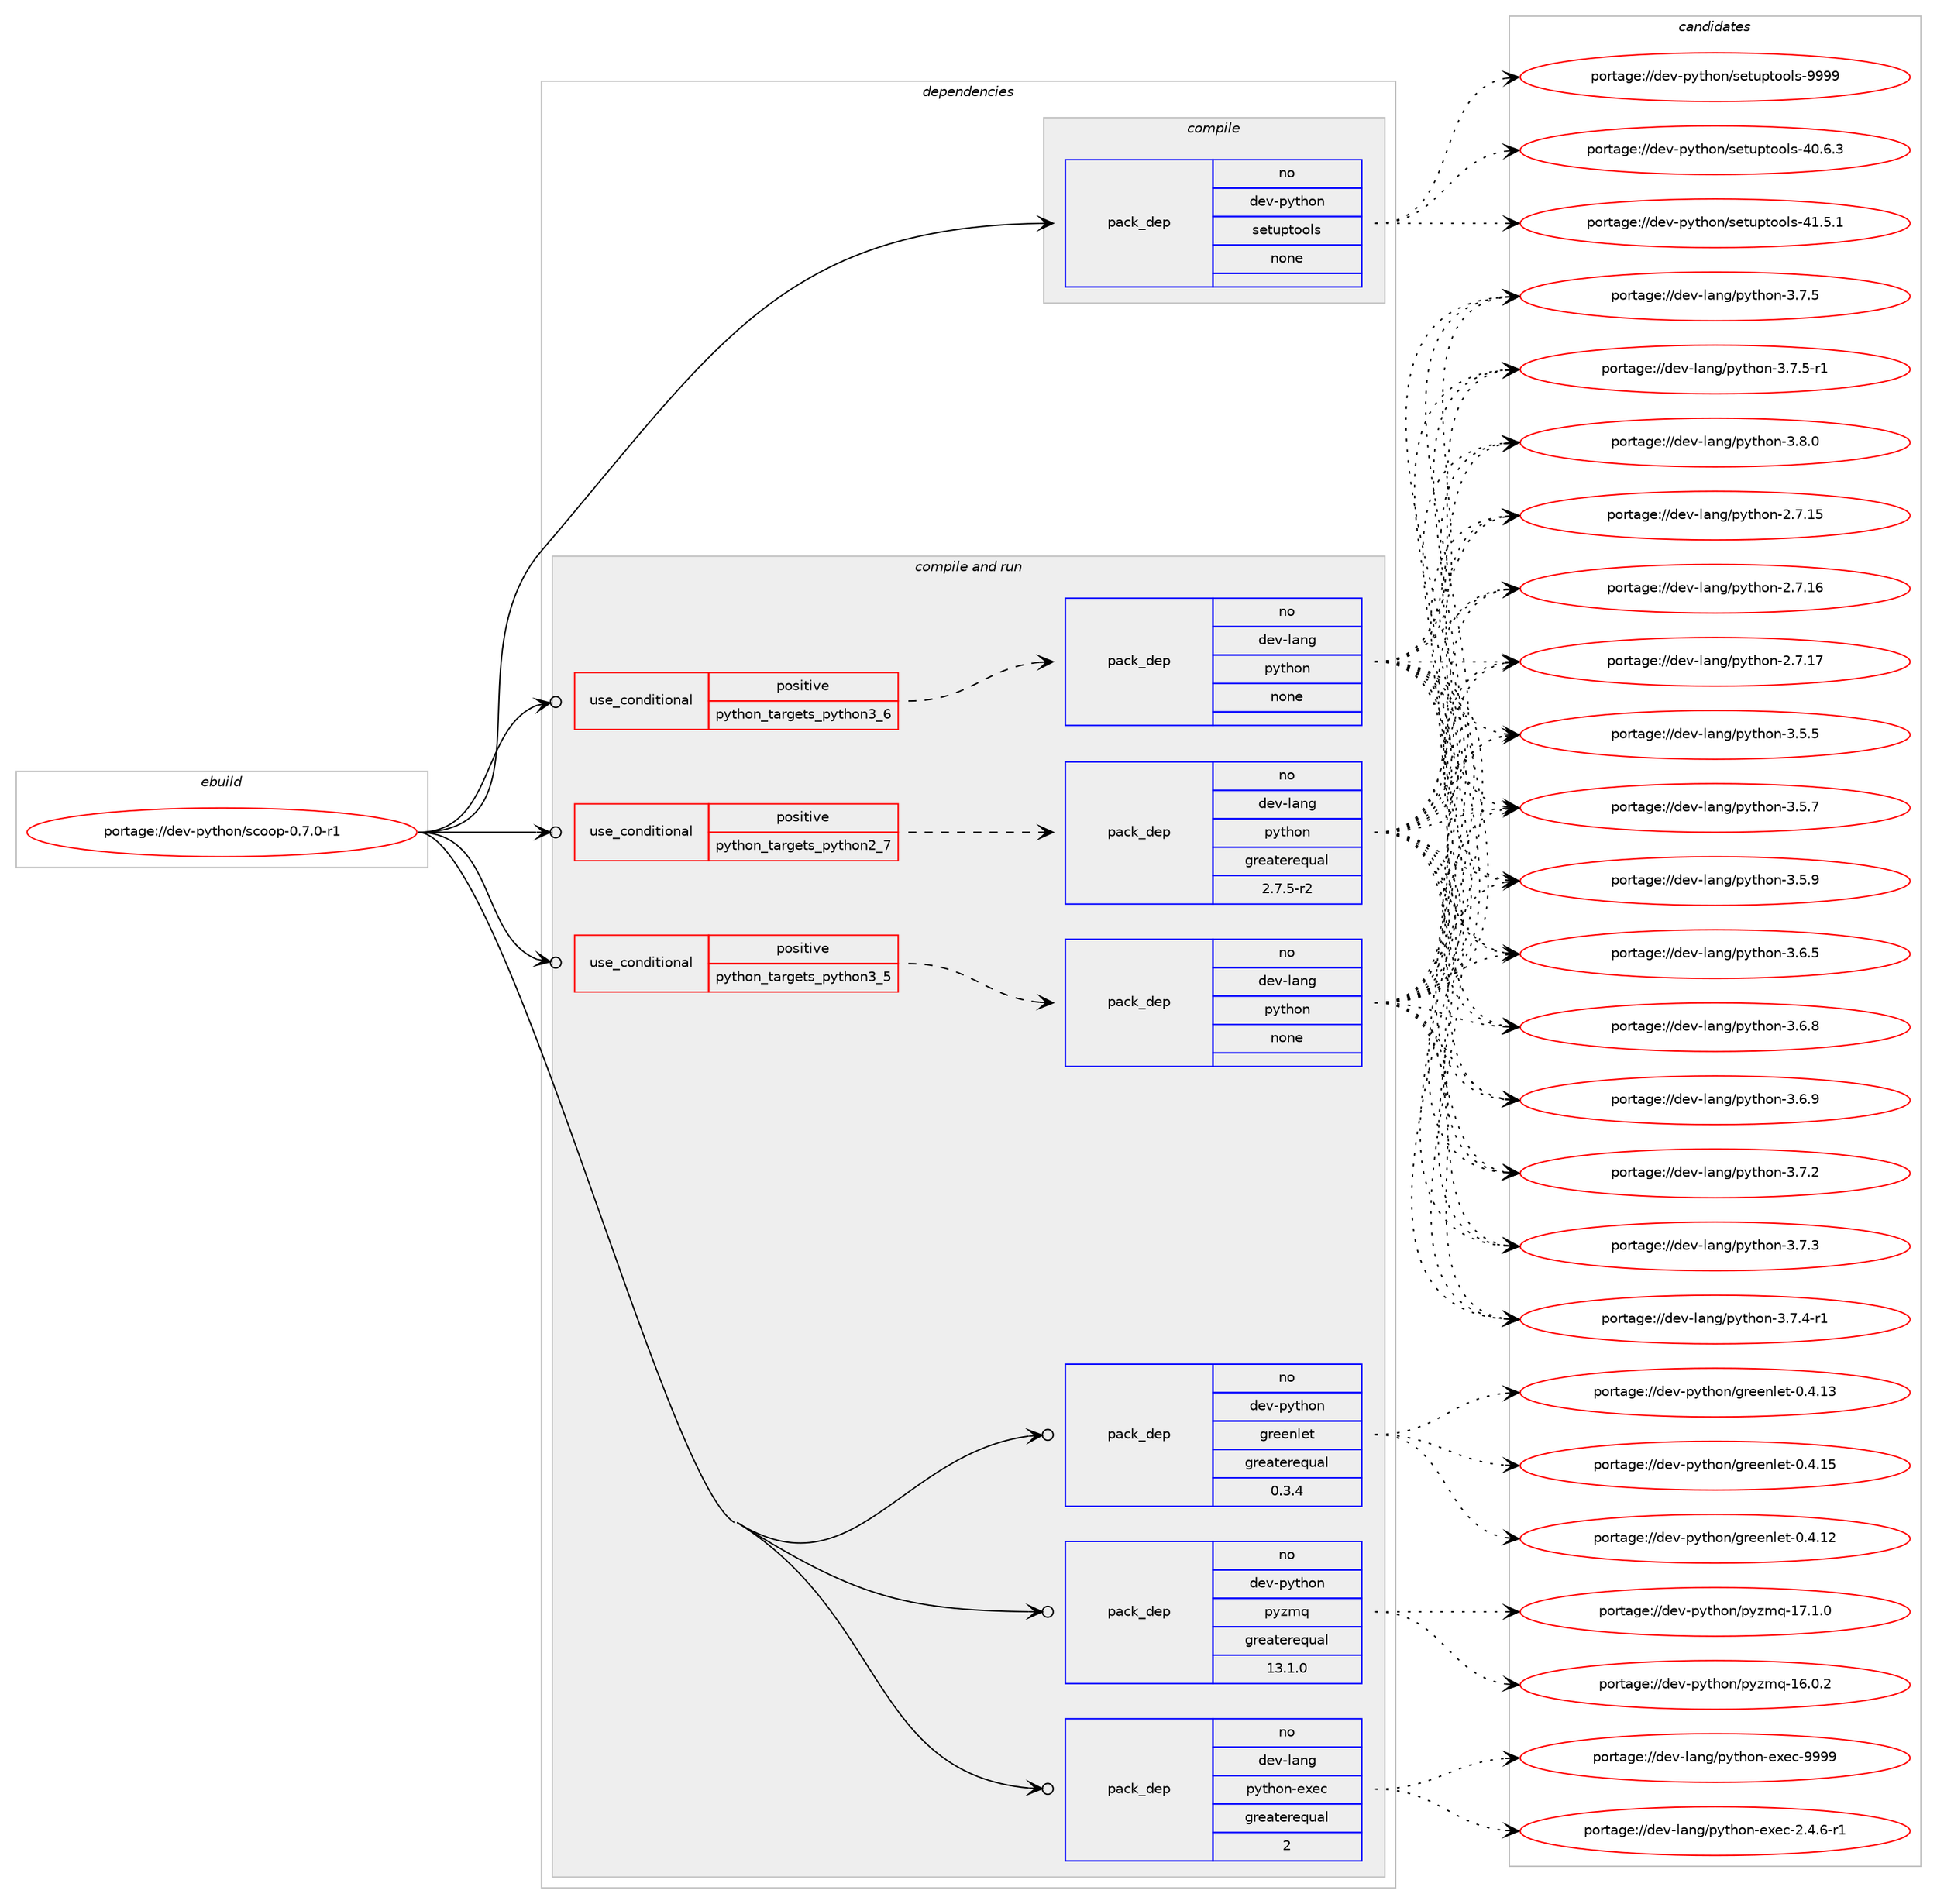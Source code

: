 digraph prolog {

# *************
# Graph options
# *************

newrank=true;
concentrate=true;
compound=true;
graph [rankdir=LR,fontname=Helvetica,fontsize=10,ranksep=1.5];#, ranksep=2.5, nodesep=0.2];
edge  [arrowhead=vee];
node  [fontname=Helvetica,fontsize=10];

# **********
# The ebuild
# **********

subgraph cluster_leftcol {
color=gray;
rank=same;
label=<<i>ebuild</i>>;
id [label="portage://dev-python/scoop-0.7.0-r1", color=red, width=4, href="../dev-python/scoop-0.7.0-r1.svg"];
}

# ****************
# The dependencies
# ****************

subgraph cluster_midcol {
color=gray;
label=<<i>dependencies</i>>;
subgraph cluster_compile {
fillcolor="#eeeeee";
style=filled;
label=<<i>compile</i>>;
subgraph pack129720 {
dependency171497 [label=<<TABLE BORDER="0" CELLBORDER="1" CELLSPACING="0" CELLPADDING="4" WIDTH="220"><TR><TD ROWSPAN="6" CELLPADDING="30">pack_dep</TD></TR><TR><TD WIDTH="110">no</TD></TR><TR><TD>dev-python</TD></TR><TR><TD>setuptools</TD></TR><TR><TD>none</TD></TR><TR><TD></TD></TR></TABLE>>, shape=none, color=blue];
}
id:e -> dependency171497:w [weight=20,style="solid",arrowhead="vee"];
}
subgraph cluster_compileandrun {
fillcolor="#eeeeee";
style=filled;
label=<<i>compile and run</i>>;
subgraph cond38374 {
dependency171498 [label=<<TABLE BORDER="0" CELLBORDER="1" CELLSPACING="0" CELLPADDING="4"><TR><TD ROWSPAN="3" CELLPADDING="10">use_conditional</TD></TR><TR><TD>positive</TD></TR><TR><TD>python_targets_python2_7</TD></TR></TABLE>>, shape=none, color=red];
subgraph pack129721 {
dependency171499 [label=<<TABLE BORDER="0" CELLBORDER="1" CELLSPACING="0" CELLPADDING="4" WIDTH="220"><TR><TD ROWSPAN="6" CELLPADDING="30">pack_dep</TD></TR><TR><TD WIDTH="110">no</TD></TR><TR><TD>dev-lang</TD></TR><TR><TD>python</TD></TR><TR><TD>greaterequal</TD></TR><TR><TD>2.7.5-r2</TD></TR></TABLE>>, shape=none, color=blue];
}
dependency171498:e -> dependency171499:w [weight=20,style="dashed",arrowhead="vee"];
}
id:e -> dependency171498:w [weight=20,style="solid",arrowhead="odotvee"];
subgraph cond38375 {
dependency171500 [label=<<TABLE BORDER="0" CELLBORDER="1" CELLSPACING="0" CELLPADDING="4"><TR><TD ROWSPAN="3" CELLPADDING="10">use_conditional</TD></TR><TR><TD>positive</TD></TR><TR><TD>python_targets_python3_5</TD></TR></TABLE>>, shape=none, color=red];
subgraph pack129722 {
dependency171501 [label=<<TABLE BORDER="0" CELLBORDER="1" CELLSPACING="0" CELLPADDING="4" WIDTH="220"><TR><TD ROWSPAN="6" CELLPADDING="30">pack_dep</TD></TR><TR><TD WIDTH="110">no</TD></TR><TR><TD>dev-lang</TD></TR><TR><TD>python</TD></TR><TR><TD>none</TD></TR><TR><TD></TD></TR></TABLE>>, shape=none, color=blue];
}
dependency171500:e -> dependency171501:w [weight=20,style="dashed",arrowhead="vee"];
}
id:e -> dependency171500:w [weight=20,style="solid",arrowhead="odotvee"];
subgraph cond38376 {
dependency171502 [label=<<TABLE BORDER="0" CELLBORDER="1" CELLSPACING="0" CELLPADDING="4"><TR><TD ROWSPAN="3" CELLPADDING="10">use_conditional</TD></TR><TR><TD>positive</TD></TR><TR><TD>python_targets_python3_6</TD></TR></TABLE>>, shape=none, color=red];
subgraph pack129723 {
dependency171503 [label=<<TABLE BORDER="0" CELLBORDER="1" CELLSPACING="0" CELLPADDING="4" WIDTH="220"><TR><TD ROWSPAN="6" CELLPADDING="30">pack_dep</TD></TR><TR><TD WIDTH="110">no</TD></TR><TR><TD>dev-lang</TD></TR><TR><TD>python</TD></TR><TR><TD>none</TD></TR><TR><TD></TD></TR></TABLE>>, shape=none, color=blue];
}
dependency171502:e -> dependency171503:w [weight=20,style="dashed",arrowhead="vee"];
}
id:e -> dependency171502:w [weight=20,style="solid",arrowhead="odotvee"];
subgraph pack129724 {
dependency171504 [label=<<TABLE BORDER="0" CELLBORDER="1" CELLSPACING="0" CELLPADDING="4" WIDTH="220"><TR><TD ROWSPAN="6" CELLPADDING="30">pack_dep</TD></TR><TR><TD WIDTH="110">no</TD></TR><TR><TD>dev-lang</TD></TR><TR><TD>python-exec</TD></TR><TR><TD>greaterequal</TD></TR><TR><TD>2</TD></TR></TABLE>>, shape=none, color=blue];
}
id:e -> dependency171504:w [weight=20,style="solid",arrowhead="odotvee"];
subgraph pack129725 {
dependency171505 [label=<<TABLE BORDER="0" CELLBORDER="1" CELLSPACING="0" CELLPADDING="4" WIDTH="220"><TR><TD ROWSPAN="6" CELLPADDING="30">pack_dep</TD></TR><TR><TD WIDTH="110">no</TD></TR><TR><TD>dev-python</TD></TR><TR><TD>greenlet</TD></TR><TR><TD>greaterequal</TD></TR><TR><TD>0.3.4</TD></TR></TABLE>>, shape=none, color=blue];
}
id:e -> dependency171505:w [weight=20,style="solid",arrowhead="odotvee"];
subgraph pack129726 {
dependency171506 [label=<<TABLE BORDER="0" CELLBORDER="1" CELLSPACING="0" CELLPADDING="4" WIDTH="220"><TR><TD ROWSPAN="6" CELLPADDING="30">pack_dep</TD></TR><TR><TD WIDTH="110">no</TD></TR><TR><TD>dev-python</TD></TR><TR><TD>pyzmq</TD></TR><TR><TD>greaterequal</TD></TR><TR><TD>13.1.0</TD></TR></TABLE>>, shape=none, color=blue];
}
id:e -> dependency171506:w [weight=20,style="solid",arrowhead="odotvee"];
}
subgraph cluster_run {
fillcolor="#eeeeee";
style=filled;
label=<<i>run</i>>;
}
}

# **************
# The candidates
# **************

subgraph cluster_choices {
rank=same;
color=gray;
label=<<i>candidates</i>>;

subgraph choice129720 {
color=black;
nodesep=1;
choiceportage100101118451121211161041111104711510111611711211611111110811545524846544651 [label="portage://dev-python/setuptools-40.6.3", color=red, width=4,href="../dev-python/setuptools-40.6.3.svg"];
choiceportage100101118451121211161041111104711510111611711211611111110811545524946534649 [label="portage://dev-python/setuptools-41.5.1", color=red, width=4,href="../dev-python/setuptools-41.5.1.svg"];
choiceportage10010111845112121116104111110471151011161171121161111111081154557575757 [label="portage://dev-python/setuptools-9999", color=red, width=4,href="../dev-python/setuptools-9999.svg"];
dependency171497:e -> choiceportage100101118451121211161041111104711510111611711211611111110811545524846544651:w [style=dotted,weight="100"];
dependency171497:e -> choiceportage100101118451121211161041111104711510111611711211611111110811545524946534649:w [style=dotted,weight="100"];
dependency171497:e -> choiceportage10010111845112121116104111110471151011161171121161111111081154557575757:w [style=dotted,weight="100"];
}
subgraph choice129721 {
color=black;
nodesep=1;
choiceportage10010111845108971101034711212111610411111045504655464953 [label="portage://dev-lang/python-2.7.15", color=red, width=4,href="../dev-lang/python-2.7.15.svg"];
choiceportage10010111845108971101034711212111610411111045504655464954 [label="portage://dev-lang/python-2.7.16", color=red, width=4,href="../dev-lang/python-2.7.16.svg"];
choiceportage10010111845108971101034711212111610411111045504655464955 [label="portage://dev-lang/python-2.7.17", color=red, width=4,href="../dev-lang/python-2.7.17.svg"];
choiceportage100101118451089711010347112121116104111110455146534653 [label="portage://dev-lang/python-3.5.5", color=red, width=4,href="../dev-lang/python-3.5.5.svg"];
choiceportage100101118451089711010347112121116104111110455146534655 [label="portage://dev-lang/python-3.5.7", color=red, width=4,href="../dev-lang/python-3.5.7.svg"];
choiceportage100101118451089711010347112121116104111110455146534657 [label="portage://dev-lang/python-3.5.9", color=red, width=4,href="../dev-lang/python-3.5.9.svg"];
choiceportage100101118451089711010347112121116104111110455146544653 [label="portage://dev-lang/python-3.6.5", color=red, width=4,href="../dev-lang/python-3.6.5.svg"];
choiceportage100101118451089711010347112121116104111110455146544656 [label="portage://dev-lang/python-3.6.8", color=red, width=4,href="../dev-lang/python-3.6.8.svg"];
choiceportage100101118451089711010347112121116104111110455146544657 [label="portage://dev-lang/python-3.6.9", color=red, width=4,href="../dev-lang/python-3.6.9.svg"];
choiceportage100101118451089711010347112121116104111110455146554650 [label="portage://dev-lang/python-3.7.2", color=red, width=4,href="../dev-lang/python-3.7.2.svg"];
choiceportage100101118451089711010347112121116104111110455146554651 [label="portage://dev-lang/python-3.7.3", color=red, width=4,href="../dev-lang/python-3.7.3.svg"];
choiceportage1001011184510897110103471121211161041111104551465546524511449 [label="portage://dev-lang/python-3.7.4-r1", color=red, width=4,href="../dev-lang/python-3.7.4-r1.svg"];
choiceportage100101118451089711010347112121116104111110455146554653 [label="portage://dev-lang/python-3.7.5", color=red, width=4,href="../dev-lang/python-3.7.5.svg"];
choiceportage1001011184510897110103471121211161041111104551465546534511449 [label="portage://dev-lang/python-3.7.5-r1", color=red, width=4,href="../dev-lang/python-3.7.5-r1.svg"];
choiceportage100101118451089711010347112121116104111110455146564648 [label="portage://dev-lang/python-3.8.0", color=red, width=4,href="../dev-lang/python-3.8.0.svg"];
dependency171499:e -> choiceportage10010111845108971101034711212111610411111045504655464953:w [style=dotted,weight="100"];
dependency171499:e -> choiceportage10010111845108971101034711212111610411111045504655464954:w [style=dotted,weight="100"];
dependency171499:e -> choiceportage10010111845108971101034711212111610411111045504655464955:w [style=dotted,weight="100"];
dependency171499:e -> choiceportage100101118451089711010347112121116104111110455146534653:w [style=dotted,weight="100"];
dependency171499:e -> choiceportage100101118451089711010347112121116104111110455146534655:w [style=dotted,weight="100"];
dependency171499:e -> choiceportage100101118451089711010347112121116104111110455146534657:w [style=dotted,weight="100"];
dependency171499:e -> choiceportage100101118451089711010347112121116104111110455146544653:w [style=dotted,weight="100"];
dependency171499:e -> choiceportage100101118451089711010347112121116104111110455146544656:w [style=dotted,weight="100"];
dependency171499:e -> choiceportage100101118451089711010347112121116104111110455146544657:w [style=dotted,weight="100"];
dependency171499:e -> choiceportage100101118451089711010347112121116104111110455146554650:w [style=dotted,weight="100"];
dependency171499:e -> choiceportage100101118451089711010347112121116104111110455146554651:w [style=dotted,weight="100"];
dependency171499:e -> choiceportage1001011184510897110103471121211161041111104551465546524511449:w [style=dotted,weight="100"];
dependency171499:e -> choiceportage100101118451089711010347112121116104111110455146554653:w [style=dotted,weight="100"];
dependency171499:e -> choiceportage1001011184510897110103471121211161041111104551465546534511449:w [style=dotted,weight="100"];
dependency171499:e -> choiceportage100101118451089711010347112121116104111110455146564648:w [style=dotted,weight="100"];
}
subgraph choice129722 {
color=black;
nodesep=1;
choiceportage10010111845108971101034711212111610411111045504655464953 [label="portage://dev-lang/python-2.7.15", color=red, width=4,href="../dev-lang/python-2.7.15.svg"];
choiceportage10010111845108971101034711212111610411111045504655464954 [label="portage://dev-lang/python-2.7.16", color=red, width=4,href="../dev-lang/python-2.7.16.svg"];
choiceportage10010111845108971101034711212111610411111045504655464955 [label="portage://dev-lang/python-2.7.17", color=red, width=4,href="../dev-lang/python-2.7.17.svg"];
choiceportage100101118451089711010347112121116104111110455146534653 [label="portage://dev-lang/python-3.5.5", color=red, width=4,href="../dev-lang/python-3.5.5.svg"];
choiceportage100101118451089711010347112121116104111110455146534655 [label="portage://dev-lang/python-3.5.7", color=red, width=4,href="../dev-lang/python-3.5.7.svg"];
choiceportage100101118451089711010347112121116104111110455146534657 [label="portage://dev-lang/python-3.5.9", color=red, width=4,href="../dev-lang/python-3.5.9.svg"];
choiceportage100101118451089711010347112121116104111110455146544653 [label="portage://dev-lang/python-3.6.5", color=red, width=4,href="../dev-lang/python-3.6.5.svg"];
choiceportage100101118451089711010347112121116104111110455146544656 [label="portage://dev-lang/python-3.6.8", color=red, width=4,href="../dev-lang/python-3.6.8.svg"];
choiceportage100101118451089711010347112121116104111110455146544657 [label="portage://dev-lang/python-3.6.9", color=red, width=4,href="../dev-lang/python-3.6.9.svg"];
choiceportage100101118451089711010347112121116104111110455146554650 [label="portage://dev-lang/python-3.7.2", color=red, width=4,href="../dev-lang/python-3.7.2.svg"];
choiceportage100101118451089711010347112121116104111110455146554651 [label="portage://dev-lang/python-3.7.3", color=red, width=4,href="../dev-lang/python-3.7.3.svg"];
choiceportage1001011184510897110103471121211161041111104551465546524511449 [label="portage://dev-lang/python-3.7.4-r1", color=red, width=4,href="../dev-lang/python-3.7.4-r1.svg"];
choiceportage100101118451089711010347112121116104111110455146554653 [label="portage://dev-lang/python-3.7.5", color=red, width=4,href="../dev-lang/python-3.7.5.svg"];
choiceportage1001011184510897110103471121211161041111104551465546534511449 [label="portage://dev-lang/python-3.7.5-r1", color=red, width=4,href="../dev-lang/python-3.7.5-r1.svg"];
choiceportage100101118451089711010347112121116104111110455146564648 [label="portage://dev-lang/python-3.8.0", color=red, width=4,href="../dev-lang/python-3.8.0.svg"];
dependency171501:e -> choiceportage10010111845108971101034711212111610411111045504655464953:w [style=dotted,weight="100"];
dependency171501:e -> choiceportage10010111845108971101034711212111610411111045504655464954:w [style=dotted,weight="100"];
dependency171501:e -> choiceportage10010111845108971101034711212111610411111045504655464955:w [style=dotted,weight="100"];
dependency171501:e -> choiceportage100101118451089711010347112121116104111110455146534653:w [style=dotted,weight="100"];
dependency171501:e -> choiceportage100101118451089711010347112121116104111110455146534655:w [style=dotted,weight="100"];
dependency171501:e -> choiceportage100101118451089711010347112121116104111110455146534657:w [style=dotted,weight="100"];
dependency171501:e -> choiceportage100101118451089711010347112121116104111110455146544653:w [style=dotted,weight="100"];
dependency171501:e -> choiceportage100101118451089711010347112121116104111110455146544656:w [style=dotted,weight="100"];
dependency171501:e -> choiceportage100101118451089711010347112121116104111110455146544657:w [style=dotted,weight="100"];
dependency171501:e -> choiceportage100101118451089711010347112121116104111110455146554650:w [style=dotted,weight="100"];
dependency171501:e -> choiceportage100101118451089711010347112121116104111110455146554651:w [style=dotted,weight="100"];
dependency171501:e -> choiceportage1001011184510897110103471121211161041111104551465546524511449:w [style=dotted,weight="100"];
dependency171501:e -> choiceportage100101118451089711010347112121116104111110455146554653:w [style=dotted,weight="100"];
dependency171501:e -> choiceportage1001011184510897110103471121211161041111104551465546534511449:w [style=dotted,weight="100"];
dependency171501:e -> choiceportage100101118451089711010347112121116104111110455146564648:w [style=dotted,weight="100"];
}
subgraph choice129723 {
color=black;
nodesep=1;
choiceportage10010111845108971101034711212111610411111045504655464953 [label="portage://dev-lang/python-2.7.15", color=red, width=4,href="../dev-lang/python-2.7.15.svg"];
choiceportage10010111845108971101034711212111610411111045504655464954 [label="portage://dev-lang/python-2.7.16", color=red, width=4,href="../dev-lang/python-2.7.16.svg"];
choiceportage10010111845108971101034711212111610411111045504655464955 [label="portage://dev-lang/python-2.7.17", color=red, width=4,href="../dev-lang/python-2.7.17.svg"];
choiceportage100101118451089711010347112121116104111110455146534653 [label="portage://dev-lang/python-3.5.5", color=red, width=4,href="../dev-lang/python-3.5.5.svg"];
choiceportage100101118451089711010347112121116104111110455146534655 [label="portage://dev-lang/python-3.5.7", color=red, width=4,href="../dev-lang/python-3.5.7.svg"];
choiceportage100101118451089711010347112121116104111110455146534657 [label="portage://dev-lang/python-3.5.9", color=red, width=4,href="../dev-lang/python-3.5.9.svg"];
choiceportage100101118451089711010347112121116104111110455146544653 [label="portage://dev-lang/python-3.6.5", color=red, width=4,href="../dev-lang/python-3.6.5.svg"];
choiceportage100101118451089711010347112121116104111110455146544656 [label="portage://dev-lang/python-3.6.8", color=red, width=4,href="../dev-lang/python-3.6.8.svg"];
choiceportage100101118451089711010347112121116104111110455146544657 [label="portage://dev-lang/python-3.6.9", color=red, width=4,href="../dev-lang/python-3.6.9.svg"];
choiceportage100101118451089711010347112121116104111110455146554650 [label="portage://dev-lang/python-3.7.2", color=red, width=4,href="../dev-lang/python-3.7.2.svg"];
choiceportage100101118451089711010347112121116104111110455146554651 [label="portage://dev-lang/python-3.7.3", color=red, width=4,href="../dev-lang/python-3.7.3.svg"];
choiceportage1001011184510897110103471121211161041111104551465546524511449 [label="portage://dev-lang/python-3.7.4-r1", color=red, width=4,href="../dev-lang/python-3.7.4-r1.svg"];
choiceportage100101118451089711010347112121116104111110455146554653 [label="portage://dev-lang/python-3.7.5", color=red, width=4,href="../dev-lang/python-3.7.5.svg"];
choiceportage1001011184510897110103471121211161041111104551465546534511449 [label="portage://dev-lang/python-3.7.5-r1", color=red, width=4,href="../dev-lang/python-3.7.5-r1.svg"];
choiceportage100101118451089711010347112121116104111110455146564648 [label="portage://dev-lang/python-3.8.0", color=red, width=4,href="../dev-lang/python-3.8.0.svg"];
dependency171503:e -> choiceportage10010111845108971101034711212111610411111045504655464953:w [style=dotted,weight="100"];
dependency171503:e -> choiceportage10010111845108971101034711212111610411111045504655464954:w [style=dotted,weight="100"];
dependency171503:e -> choiceportage10010111845108971101034711212111610411111045504655464955:w [style=dotted,weight="100"];
dependency171503:e -> choiceportage100101118451089711010347112121116104111110455146534653:w [style=dotted,weight="100"];
dependency171503:e -> choiceportage100101118451089711010347112121116104111110455146534655:w [style=dotted,weight="100"];
dependency171503:e -> choiceportage100101118451089711010347112121116104111110455146534657:w [style=dotted,weight="100"];
dependency171503:e -> choiceportage100101118451089711010347112121116104111110455146544653:w [style=dotted,weight="100"];
dependency171503:e -> choiceportage100101118451089711010347112121116104111110455146544656:w [style=dotted,weight="100"];
dependency171503:e -> choiceportage100101118451089711010347112121116104111110455146544657:w [style=dotted,weight="100"];
dependency171503:e -> choiceportage100101118451089711010347112121116104111110455146554650:w [style=dotted,weight="100"];
dependency171503:e -> choiceportage100101118451089711010347112121116104111110455146554651:w [style=dotted,weight="100"];
dependency171503:e -> choiceportage1001011184510897110103471121211161041111104551465546524511449:w [style=dotted,weight="100"];
dependency171503:e -> choiceportage100101118451089711010347112121116104111110455146554653:w [style=dotted,weight="100"];
dependency171503:e -> choiceportage1001011184510897110103471121211161041111104551465546534511449:w [style=dotted,weight="100"];
dependency171503:e -> choiceportage100101118451089711010347112121116104111110455146564648:w [style=dotted,weight="100"];
}
subgraph choice129724 {
color=black;
nodesep=1;
choiceportage10010111845108971101034711212111610411111045101120101994550465246544511449 [label="portage://dev-lang/python-exec-2.4.6-r1", color=red, width=4,href="../dev-lang/python-exec-2.4.6-r1.svg"];
choiceportage10010111845108971101034711212111610411111045101120101994557575757 [label="portage://dev-lang/python-exec-9999", color=red, width=4,href="../dev-lang/python-exec-9999.svg"];
dependency171504:e -> choiceportage10010111845108971101034711212111610411111045101120101994550465246544511449:w [style=dotted,weight="100"];
dependency171504:e -> choiceportage10010111845108971101034711212111610411111045101120101994557575757:w [style=dotted,weight="100"];
}
subgraph choice129725 {
color=black;
nodesep=1;
choiceportage100101118451121211161041111104710311410110111010810111645484652464950 [label="portage://dev-python/greenlet-0.4.12", color=red, width=4,href="../dev-python/greenlet-0.4.12.svg"];
choiceportage100101118451121211161041111104710311410110111010810111645484652464951 [label="portage://dev-python/greenlet-0.4.13", color=red, width=4,href="../dev-python/greenlet-0.4.13.svg"];
choiceportage100101118451121211161041111104710311410110111010810111645484652464953 [label="portage://dev-python/greenlet-0.4.15", color=red, width=4,href="../dev-python/greenlet-0.4.15.svg"];
dependency171505:e -> choiceportage100101118451121211161041111104710311410110111010810111645484652464950:w [style=dotted,weight="100"];
dependency171505:e -> choiceportage100101118451121211161041111104710311410110111010810111645484652464951:w [style=dotted,weight="100"];
dependency171505:e -> choiceportage100101118451121211161041111104710311410110111010810111645484652464953:w [style=dotted,weight="100"];
}
subgraph choice129726 {
color=black;
nodesep=1;
choiceportage100101118451121211161041111104711212112210911345495446484650 [label="portage://dev-python/pyzmq-16.0.2", color=red, width=4,href="../dev-python/pyzmq-16.0.2.svg"];
choiceportage100101118451121211161041111104711212112210911345495546494648 [label="portage://dev-python/pyzmq-17.1.0", color=red, width=4,href="../dev-python/pyzmq-17.1.0.svg"];
dependency171506:e -> choiceportage100101118451121211161041111104711212112210911345495446484650:w [style=dotted,weight="100"];
dependency171506:e -> choiceportage100101118451121211161041111104711212112210911345495546494648:w [style=dotted,weight="100"];
}
}

}
